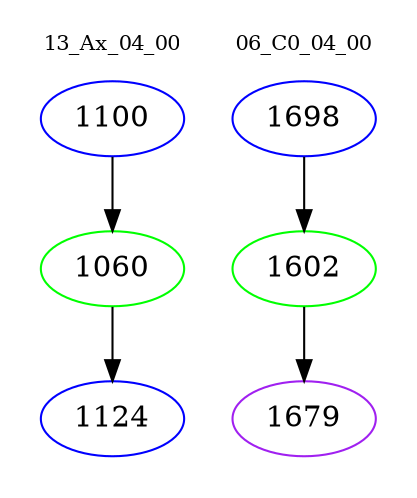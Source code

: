 digraph{
subgraph cluster_0 {
color = white
label = "13_Ax_04_00";
fontsize=10;
T0_1100 [label="1100", color="blue"]
T0_1100 -> T0_1060 [color="black"]
T0_1060 [label="1060", color="green"]
T0_1060 -> T0_1124 [color="black"]
T0_1124 [label="1124", color="blue"]
}
subgraph cluster_1 {
color = white
label = "06_C0_04_00";
fontsize=10;
T1_1698 [label="1698", color="blue"]
T1_1698 -> T1_1602 [color="black"]
T1_1602 [label="1602", color="green"]
T1_1602 -> T1_1679 [color="black"]
T1_1679 [label="1679", color="purple"]
}
}
